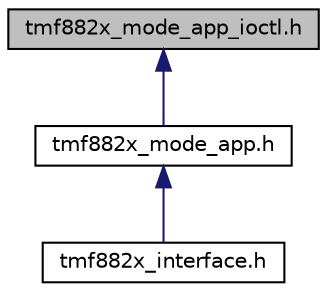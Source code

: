 digraph "tmf882x_mode_app_ioctl.h"
{
 // LATEX_PDF_SIZE
  edge [fontname="Helvetica",fontsize="10",labelfontname="Helvetica",labelfontsize="10"];
  node [fontname="Helvetica",fontsize="10",shape=record];
  Node1 [label="tmf882x_mode_app_ioctl.h",height=0.2,width=0.4,color="black", fillcolor="grey75", style="filled", fontcolor="black",tooltip="TMF882X APP mode ioctl definitions."];
  Node1 -> Node2 [dir="back",color="midnightblue",fontsize="10",style="solid"];
  Node2 [label="tmf882x_mode_app.h",height=0.2,width=0.4,color="black", fillcolor="white", style="filled",URL="$tmf882x__mode__app_8h.html",tooltip="TMF882X Application mode interface."];
  Node2 -> Node3 [dir="back",color="midnightblue",fontsize="10",style="solid"];
  Node3 [label="tmf882x_interface.h",height=0.2,width=0.4,color="black", fillcolor="white", style="filled",URL="$tmf882x__interface_8h.html",tooltip="TMF882X Core Driver interface."];
}
